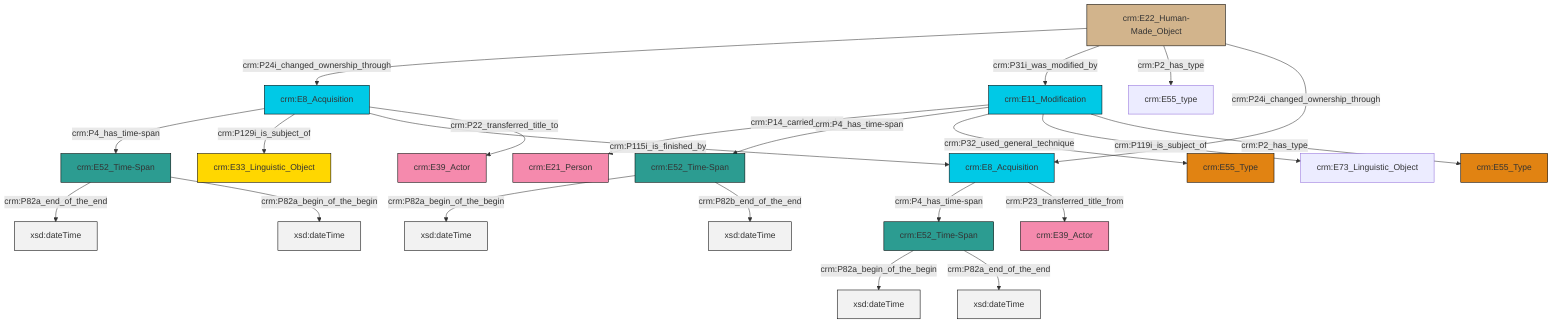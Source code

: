 graph TD
classDef Literal fill:#f2f2f2,stroke:#000000;
classDef CRM_Entity fill:#FFFFFF,stroke:#000000;
classDef Temporal_Entity fill:#00C9E6, stroke:#000000;
classDef Type fill:#E18312, stroke:#000000;
classDef Time-Span fill:#2C9C91, stroke:#000000;
classDef Appellation fill:#FFEB7F, stroke:#000000;
classDef Place fill:#008836, stroke:#000000;
classDef Persistent_Item fill:#B266B2, stroke:#000000;
classDef Conceptual_Object fill:#FFD700, stroke:#000000;
classDef Physical_Thing fill:#D2B48C, stroke:#000000;
classDef Actor fill:#f58aad, stroke:#000000;
classDef PC_Classes fill:#4ce600, stroke:#000000;
classDef Multi fill:#cccccc,stroke:#000000;

0["crm:E8_Acquisition"]:::Temporal_Entity -->|crm:P4_has_time-span| 1["crm:E52_Time-Span"]:::Time-Span
2["crm:E22_Human-Made_Object"]:::Physical_Thing -->|crm:P24i_changed_ownership_through| 0["crm:E8_Acquisition"]:::Temporal_Entity
7["crm:E52_Time-Span"]:::Time-Span -->|crm:P82a_begin_of_the_begin| 8[xsd:dateTime]:::Literal
3["crm:E11_Modification"]:::Temporal_Entity -->|crm:P14_carried_out_by| 9["crm:E21_Person"]:::Actor
3["crm:E11_Modification"]:::Temporal_Entity -->|crm:P4_has_time-span| 7["crm:E52_Time-Span"]:::Time-Span
12["crm:E8_Acquisition"]:::Temporal_Entity -->|crm:P4_has_time-span| 13["crm:E52_Time-Span"]:::Time-Span
0["crm:E8_Acquisition"]:::Temporal_Entity -->|crm:P129i_is_subject_of| 14["crm:E33_Linguistic_Object"]:::Conceptual_Object
13["crm:E52_Time-Span"]:::Time-Span -->|crm:P82a_begin_of_the_begin| 16[xsd:dateTime]:::Literal
2["crm:E22_Human-Made_Object"]:::Physical_Thing -->|crm:P31i_was_modified_by| 3["crm:E11_Modification"]:::Temporal_Entity
12["crm:E8_Acquisition"]:::Temporal_Entity -->|crm:P23_transferred_title_from| 19["crm:E39_Actor"]:::Actor
1["crm:E52_Time-Span"]:::Time-Span -->|crm:P82a_end_of_the_end| 22[xsd:dateTime]:::Literal
13["crm:E52_Time-Span"]:::Time-Span -->|crm:P82a_end_of_the_end| 23[xsd:dateTime]:::Literal
2["crm:E22_Human-Made_Object"]:::Physical_Thing -->|crm:P2_has_type| 10["crm:E55_type"]:::Default
1["crm:E52_Time-Span"]:::Time-Span -->|crm:P82a_begin_of_the_begin| 24[xsd:dateTime]:::Literal
2["crm:E22_Human-Made_Object"]:::Physical_Thing -->|crm:P24i_changed_ownership_through| 12["crm:E8_Acquisition"]:::Temporal_Entity
0["crm:E8_Acquisition"]:::Temporal_Entity -->|crm:P115i_is_finished_by| 12["crm:E8_Acquisition"]:::Temporal_Entity
7["crm:E52_Time-Span"]:::Time-Span -->|crm:P82b_end_of_the_end| 25[xsd:dateTime]:::Literal
0["crm:E8_Acquisition"]:::Temporal_Entity -->|crm:P22_transferred_title_to| 28["crm:E39_Actor"]:::Actor
3["crm:E11_Modification"]:::Temporal_Entity -->|crm:P32_used_general_technique| 20["crm:E55_Type"]:::Type
3["crm:E11_Modification"]:::Temporal_Entity -->|crm:P119i_is_subject_of| 29["crm:E73_Linguistic_Object"]:::Default
3["crm:E11_Modification"]:::Temporal_Entity -->|crm:P2_has_type| 5["crm:E55_Type"]:::Type